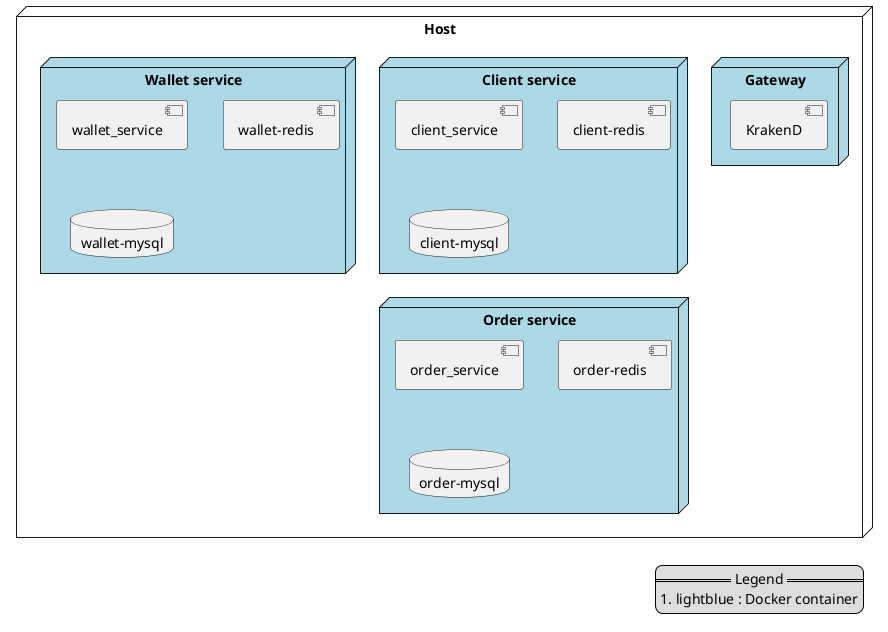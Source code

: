@startuml
node "Host" {
  node "Gateway" #lightblue {
    component "KrakenD"
  }

  node "Client service" #lightblue {
    component "client_service"
    component "client-redis"
    database "client-mysql"
  }

  node "Wallet service" #lightblue {
    component "wallet_service"
    component "wallet-redis"
    database "wallet-mysql"
  }

  node "Order service" #lightblue {
    component "order_service"
    component "order-redis"
    database "order-mysql"
  }
}

legend right
  == Legend ==
  #lightblue : Docker container
endlegend

@enduml
